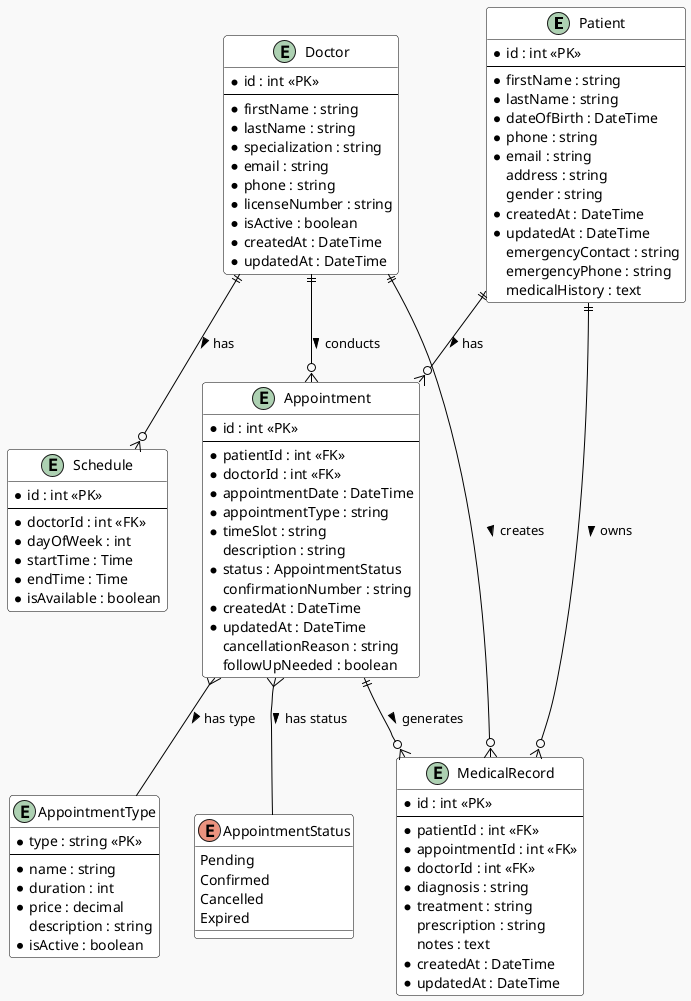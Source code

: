 @startuml
!theme mars

' Styling
skinparam class {
    BackgroundColor White
    ArrowColor Black
    BorderColor Black
}

' Entities
entity "Patient" as patient {
    *id : int <<PK>>
    --
    *firstName : string
    *lastName : string
    *dateOfBirth : DateTime
    *phone : string
    *email : string
    address : string
    gender : string
    *createdAt : DateTime
    *updatedAt : DateTime
    emergencyContact : string
    emergencyPhone : string
    medicalHistory : text
}

entity "Doctor" as doctor {
    *id : int <<PK>>
    --
    *firstName : string
    *lastName : string
    *specialization : string
    *email : string
    *phone : string
    *licenseNumber : string
    *isActive : boolean
    *createdAt : DateTime
    *updatedAt : DateTime
}

entity "Appointment" as appointment {
    *id : int <<PK>>
    --
    *patientId : int <<FK>>
    *doctorId : int <<FK>>
    *appointmentDate : DateTime
    *appointmentType : string
    *timeSlot : string
    description : string
    *status : AppointmentStatus
    confirmationNumber : string
    *createdAt : DateTime
    *updatedAt : DateTime
    cancellationReason : string
    followUpNeeded : boolean
}

entity "AppointmentType" as appointmentType {
    *type : string <<PK>>
    --
    *name : string
    *duration : int
    *price : decimal
    description : string
    *isActive : boolean
}

entity "MedicalRecord" as medicalRecord {
    *id : int <<PK>>
    --
    *patientId : int <<FK>>
    *appointmentId : int <<FK>>
    *doctorId : int <<FK>>
    *diagnosis : string
    *treatment : string
    prescription : string
    notes : text
    *createdAt : DateTime
    *updatedAt : DateTime
}

entity "Schedule" as schedule {
    *id : int <<PK>>
    --
    *doctorId : int <<FK>>
    *dayOfWeek : int
    *startTime : Time
    *endTime : Time
    *isAvailable : boolean
}

enum "AppointmentStatus" as status {
    Pending
    Confirmed
    Cancelled
    Expired
}

' Relationships
patient ||--o{ appointment : has >
doctor ||--o{ appointment : conducts >
appointment }-- status : has status >
appointment }-- appointmentType : has type >
appointment ||--o{ medicalRecord : generates >
doctor ||--o{ schedule : has >
patient ||--o{ medicalRecord : owns >
doctor ||--o{ medicalRecord : creates >
@enduml